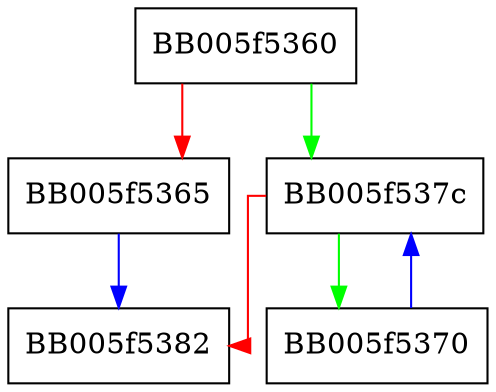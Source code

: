 digraph OSSL_PARAM_set_all_unmodified {
  node [shape="box"];
  graph [splines=ortho];
  BB005f5360 -> BB005f537c [color="green"];
  BB005f5360 -> BB005f5365 [color="red"];
  BB005f5365 -> BB005f5382 [color="blue"];
  BB005f5370 -> BB005f537c [color="blue"];
  BB005f537c -> BB005f5370 [color="green"];
  BB005f537c -> BB005f5382 [color="red"];
}